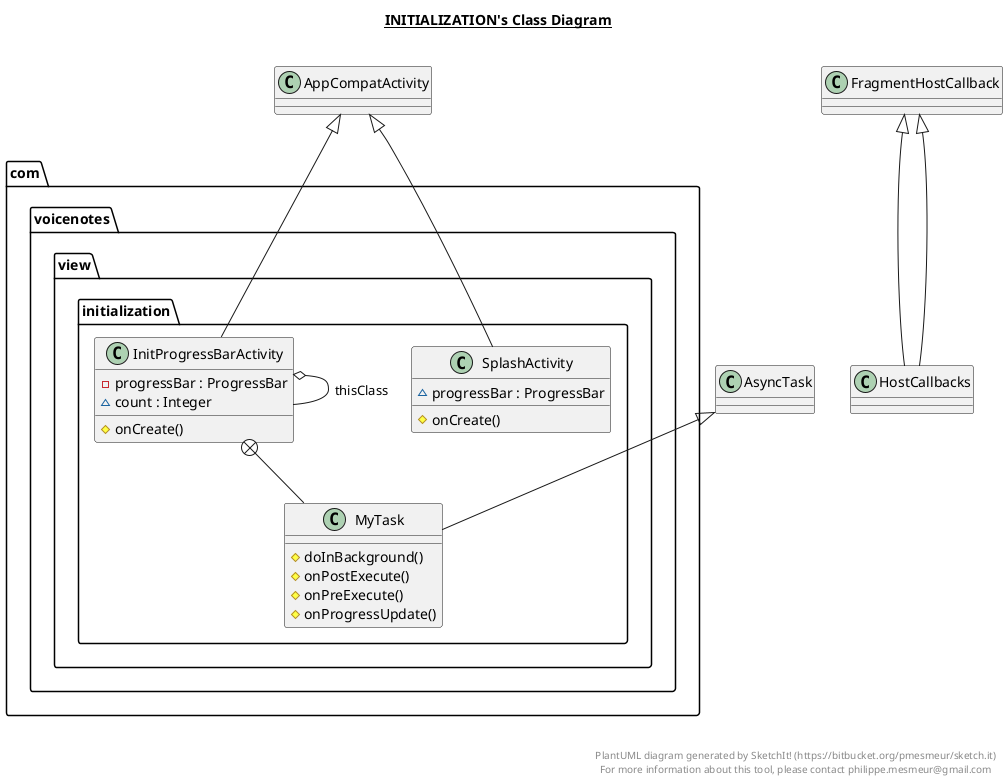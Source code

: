 @startuml

title __INITIALIZATION's Class Diagram__\n

  package com.voicenotes {
    package com.voicenotes.view.initialization {
      class InitProgressBarActivity {
          - progressBar : ProgressBar
          ~ count : Integer
          # onCreate()
      }
    }
  }
  

  package com.voicenotes {
    package com.voicenotes.view.initialization {
      class MyTask {
          # doInBackground()
          # onPostExecute()
          # onPreExecute()
          # onProgressUpdate()
      }
    }
  }
  

  package com.voicenotes {
    package com.voicenotes.view.initialization {
      class SplashActivity {
          ~ progressBar : ProgressBar
          # onCreate()
      }
    }
  }
  

  InitProgressBarActivity -up-|> AppCompatActivity
  InitProgressBarActivity o-- InitProgressBarActivity : thisClass
  InitProgressBarActivity +-down- MyTask
  MyTask -up-|> AsyncTask
  HostCallbacks -up-|> FragmentHostCallback
  SplashActivity -up-|> AppCompatActivity
  HostCallbacks -up-|> FragmentHostCallback


right footer


PlantUML diagram generated by SketchIt! (https://bitbucket.org/pmesmeur/sketch.it)
For more information about this tool, please contact philippe.mesmeur@gmail.com
endfooter

@enduml
